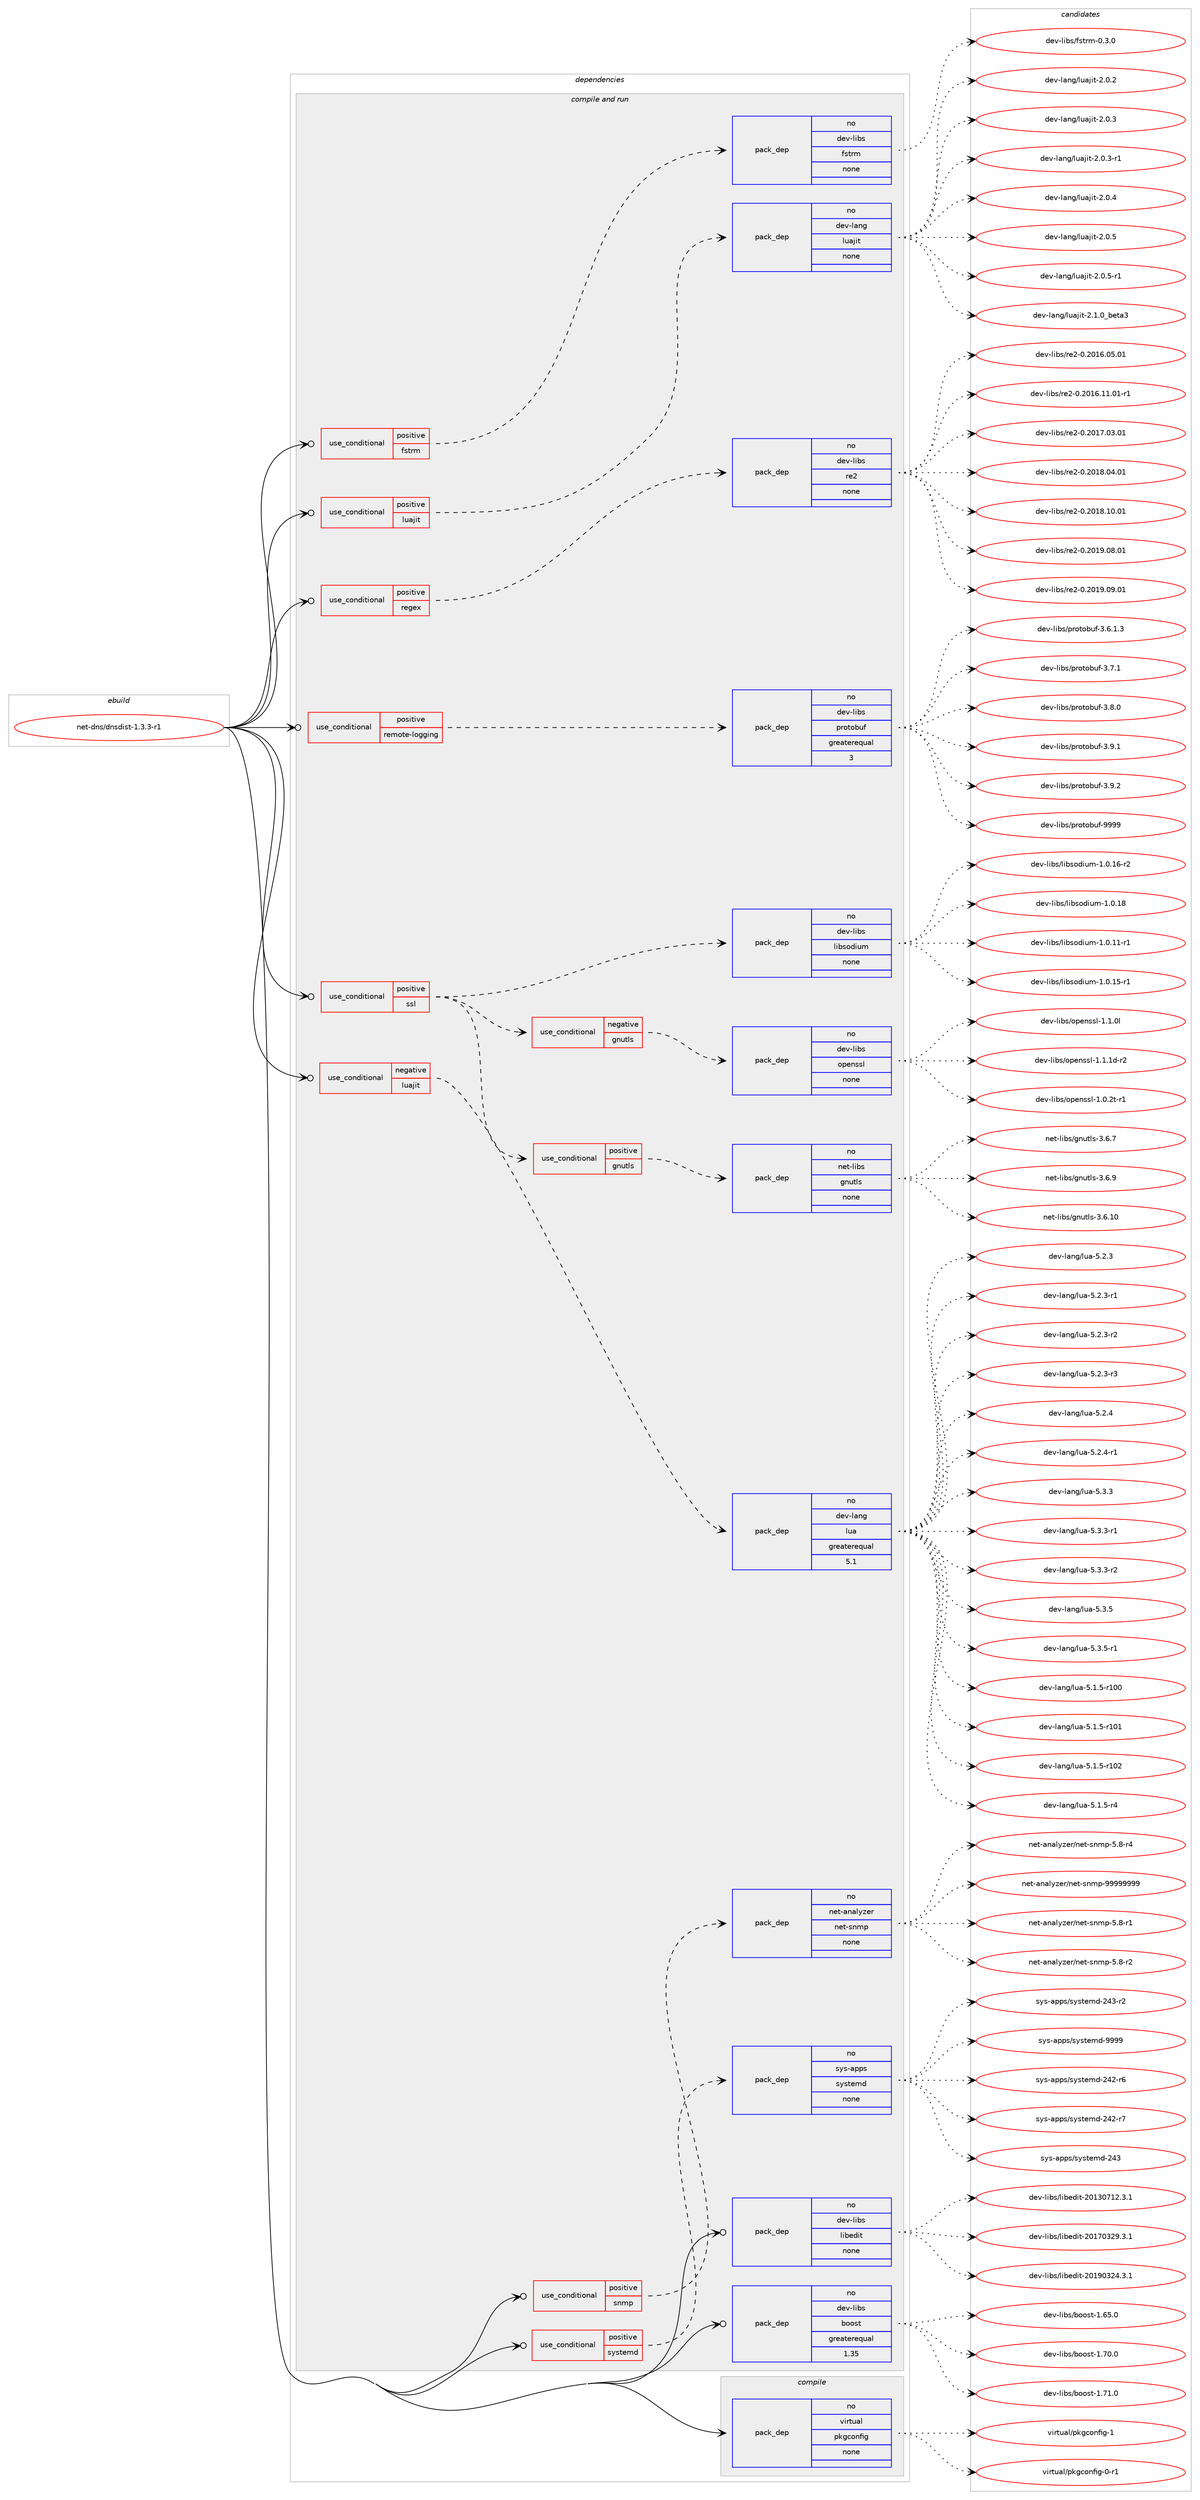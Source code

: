 digraph prolog {

# *************
# Graph options
# *************

newrank=true;
concentrate=true;
compound=true;
graph [rankdir=LR,fontname=Helvetica,fontsize=10,ranksep=1.5];#, ranksep=2.5, nodesep=0.2];
edge  [arrowhead=vee];
node  [fontname=Helvetica,fontsize=10];

# **********
# The ebuild
# **********

subgraph cluster_leftcol {
color=gray;
rank=same;
label=<<i>ebuild</i>>;
id [label="net-dns/dnsdist-1.3.3-r1", color=red, width=4, href="../net-dns/dnsdist-1.3.3-r1.svg"];
}

# ****************
# The dependencies
# ****************

subgraph cluster_midcol {
color=gray;
label=<<i>dependencies</i>>;
subgraph cluster_compile {
fillcolor="#eeeeee";
style=filled;
label=<<i>compile</i>>;
subgraph pack604589 {
dependency818096 [label=<<TABLE BORDER="0" CELLBORDER="1" CELLSPACING="0" CELLPADDING="4" WIDTH="220"><TR><TD ROWSPAN="6" CELLPADDING="30">pack_dep</TD></TR><TR><TD WIDTH="110">no</TD></TR><TR><TD>virtual</TD></TR><TR><TD>pkgconfig</TD></TR><TR><TD>none</TD></TR><TR><TD></TD></TR></TABLE>>, shape=none, color=blue];
}
id:e -> dependency818096:w [weight=20,style="solid",arrowhead="vee"];
}
subgraph cluster_compileandrun {
fillcolor="#eeeeee";
style=filled;
label=<<i>compile and run</i>>;
subgraph cond199201 {
dependency818097 [label=<<TABLE BORDER="0" CELLBORDER="1" CELLSPACING="0" CELLPADDING="4"><TR><TD ROWSPAN="3" CELLPADDING="10">use_conditional</TD></TR><TR><TD>negative</TD></TR><TR><TD>luajit</TD></TR></TABLE>>, shape=none, color=red];
subgraph pack604590 {
dependency818098 [label=<<TABLE BORDER="0" CELLBORDER="1" CELLSPACING="0" CELLPADDING="4" WIDTH="220"><TR><TD ROWSPAN="6" CELLPADDING="30">pack_dep</TD></TR><TR><TD WIDTH="110">no</TD></TR><TR><TD>dev-lang</TD></TR><TR><TD>lua</TD></TR><TR><TD>greaterequal</TD></TR><TR><TD>5.1</TD></TR></TABLE>>, shape=none, color=blue];
}
dependency818097:e -> dependency818098:w [weight=20,style="dashed",arrowhead="vee"];
}
id:e -> dependency818097:w [weight=20,style="solid",arrowhead="odotvee"];
subgraph cond199202 {
dependency818099 [label=<<TABLE BORDER="0" CELLBORDER="1" CELLSPACING="0" CELLPADDING="4"><TR><TD ROWSPAN="3" CELLPADDING="10">use_conditional</TD></TR><TR><TD>positive</TD></TR><TR><TD>fstrm</TD></TR></TABLE>>, shape=none, color=red];
subgraph pack604591 {
dependency818100 [label=<<TABLE BORDER="0" CELLBORDER="1" CELLSPACING="0" CELLPADDING="4" WIDTH="220"><TR><TD ROWSPAN="6" CELLPADDING="30">pack_dep</TD></TR><TR><TD WIDTH="110">no</TD></TR><TR><TD>dev-libs</TD></TR><TR><TD>fstrm</TD></TR><TR><TD>none</TD></TR><TR><TD></TD></TR></TABLE>>, shape=none, color=blue];
}
dependency818099:e -> dependency818100:w [weight=20,style="dashed",arrowhead="vee"];
}
id:e -> dependency818099:w [weight=20,style="solid",arrowhead="odotvee"];
subgraph cond199203 {
dependency818101 [label=<<TABLE BORDER="0" CELLBORDER="1" CELLSPACING="0" CELLPADDING="4"><TR><TD ROWSPAN="3" CELLPADDING="10">use_conditional</TD></TR><TR><TD>positive</TD></TR><TR><TD>luajit</TD></TR></TABLE>>, shape=none, color=red];
subgraph pack604592 {
dependency818102 [label=<<TABLE BORDER="0" CELLBORDER="1" CELLSPACING="0" CELLPADDING="4" WIDTH="220"><TR><TD ROWSPAN="6" CELLPADDING="30">pack_dep</TD></TR><TR><TD WIDTH="110">no</TD></TR><TR><TD>dev-lang</TD></TR><TR><TD>luajit</TD></TR><TR><TD>none</TD></TR><TR><TD></TD></TR></TABLE>>, shape=none, color=blue];
}
dependency818101:e -> dependency818102:w [weight=20,style="dashed",arrowhead="vee"];
}
id:e -> dependency818101:w [weight=20,style="solid",arrowhead="odotvee"];
subgraph cond199204 {
dependency818103 [label=<<TABLE BORDER="0" CELLBORDER="1" CELLSPACING="0" CELLPADDING="4"><TR><TD ROWSPAN="3" CELLPADDING="10">use_conditional</TD></TR><TR><TD>positive</TD></TR><TR><TD>regex</TD></TR></TABLE>>, shape=none, color=red];
subgraph pack604593 {
dependency818104 [label=<<TABLE BORDER="0" CELLBORDER="1" CELLSPACING="0" CELLPADDING="4" WIDTH="220"><TR><TD ROWSPAN="6" CELLPADDING="30">pack_dep</TD></TR><TR><TD WIDTH="110">no</TD></TR><TR><TD>dev-libs</TD></TR><TR><TD>re2</TD></TR><TR><TD>none</TD></TR><TR><TD></TD></TR></TABLE>>, shape=none, color=blue];
}
dependency818103:e -> dependency818104:w [weight=20,style="dashed",arrowhead="vee"];
}
id:e -> dependency818103:w [weight=20,style="solid",arrowhead="odotvee"];
subgraph cond199205 {
dependency818105 [label=<<TABLE BORDER="0" CELLBORDER="1" CELLSPACING="0" CELLPADDING="4"><TR><TD ROWSPAN="3" CELLPADDING="10">use_conditional</TD></TR><TR><TD>positive</TD></TR><TR><TD>remote-logging</TD></TR></TABLE>>, shape=none, color=red];
subgraph pack604594 {
dependency818106 [label=<<TABLE BORDER="0" CELLBORDER="1" CELLSPACING="0" CELLPADDING="4" WIDTH="220"><TR><TD ROWSPAN="6" CELLPADDING="30">pack_dep</TD></TR><TR><TD WIDTH="110">no</TD></TR><TR><TD>dev-libs</TD></TR><TR><TD>protobuf</TD></TR><TR><TD>greaterequal</TD></TR><TR><TD>3</TD></TR></TABLE>>, shape=none, color=blue];
}
dependency818105:e -> dependency818106:w [weight=20,style="dashed",arrowhead="vee"];
}
id:e -> dependency818105:w [weight=20,style="solid",arrowhead="odotvee"];
subgraph cond199206 {
dependency818107 [label=<<TABLE BORDER="0" CELLBORDER="1" CELLSPACING="0" CELLPADDING="4"><TR><TD ROWSPAN="3" CELLPADDING="10">use_conditional</TD></TR><TR><TD>positive</TD></TR><TR><TD>snmp</TD></TR></TABLE>>, shape=none, color=red];
subgraph pack604595 {
dependency818108 [label=<<TABLE BORDER="0" CELLBORDER="1" CELLSPACING="0" CELLPADDING="4" WIDTH="220"><TR><TD ROWSPAN="6" CELLPADDING="30">pack_dep</TD></TR><TR><TD WIDTH="110">no</TD></TR><TR><TD>net-analyzer</TD></TR><TR><TD>net-snmp</TD></TR><TR><TD>none</TD></TR><TR><TD></TD></TR></TABLE>>, shape=none, color=blue];
}
dependency818107:e -> dependency818108:w [weight=20,style="dashed",arrowhead="vee"];
}
id:e -> dependency818107:w [weight=20,style="solid",arrowhead="odotvee"];
subgraph cond199207 {
dependency818109 [label=<<TABLE BORDER="0" CELLBORDER="1" CELLSPACING="0" CELLPADDING="4"><TR><TD ROWSPAN="3" CELLPADDING="10">use_conditional</TD></TR><TR><TD>positive</TD></TR><TR><TD>ssl</TD></TR></TABLE>>, shape=none, color=red];
subgraph pack604596 {
dependency818110 [label=<<TABLE BORDER="0" CELLBORDER="1" CELLSPACING="0" CELLPADDING="4" WIDTH="220"><TR><TD ROWSPAN="6" CELLPADDING="30">pack_dep</TD></TR><TR><TD WIDTH="110">no</TD></TR><TR><TD>dev-libs</TD></TR><TR><TD>libsodium</TD></TR><TR><TD>none</TD></TR><TR><TD></TD></TR></TABLE>>, shape=none, color=blue];
}
dependency818109:e -> dependency818110:w [weight=20,style="dashed",arrowhead="vee"];
subgraph cond199208 {
dependency818111 [label=<<TABLE BORDER="0" CELLBORDER="1" CELLSPACING="0" CELLPADDING="4"><TR><TD ROWSPAN="3" CELLPADDING="10">use_conditional</TD></TR><TR><TD>positive</TD></TR><TR><TD>gnutls</TD></TR></TABLE>>, shape=none, color=red];
subgraph pack604597 {
dependency818112 [label=<<TABLE BORDER="0" CELLBORDER="1" CELLSPACING="0" CELLPADDING="4" WIDTH="220"><TR><TD ROWSPAN="6" CELLPADDING="30">pack_dep</TD></TR><TR><TD WIDTH="110">no</TD></TR><TR><TD>net-libs</TD></TR><TR><TD>gnutls</TD></TR><TR><TD>none</TD></TR><TR><TD></TD></TR></TABLE>>, shape=none, color=blue];
}
dependency818111:e -> dependency818112:w [weight=20,style="dashed",arrowhead="vee"];
}
dependency818109:e -> dependency818111:w [weight=20,style="dashed",arrowhead="vee"];
subgraph cond199209 {
dependency818113 [label=<<TABLE BORDER="0" CELLBORDER="1" CELLSPACING="0" CELLPADDING="4"><TR><TD ROWSPAN="3" CELLPADDING="10">use_conditional</TD></TR><TR><TD>negative</TD></TR><TR><TD>gnutls</TD></TR></TABLE>>, shape=none, color=red];
subgraph pack604598 {
dependency818114 [label=<<TABLE BORDER="0" CELLBORDER="1" CELLSPACING="0" CELLPADDING="4" WIDTH="220"><TR><TD ROWSPAN="6" CELLPADDING="30">pack_dep</TD></TR><TR><TD WIDTH="110">no</TD></TR><TR><TD>dev-libs</TD></TR><TR><TD>openssl</TD></TR><TR><TD>none</TD></TR><TR><TD></TD></TR></TABLE>>, shape=none, color=blue];
}
dependency818113:e -> dependency818114:w [weight=20,style="dashed",arrowhead="vee"];
}
dependency818109:e -> dependency818113:w [weight=20,style="dashed",arrowhead="vee"];
}
id:e -> dependency818109:w [weight=20,style="solid",arrowhead="odotvee"];
subgraph cond199210 {
dependency818115 [label=<<TABLE BORDER="0" CELLBORDER="1" CELLSPACING="0" CELLPADDING="4"><TR><TD ROWSPAN="3" CELLPADDING="10">use_conditional</TD></TR><TR><TD>positive</TD></TR><TR><TD>systemd</TD></TR></TABLE>>, shape=none, color=red];
subgraph pack604599 {
dependency818116 [label=<<TABLE BORDER="0" CELLBORDER="1" CELLSPACING="0" CELLPADDING="4" WIDTH="220"><TR><TD ROWSPAN="6" CELLPADDING="30">pack_dep</TD></TR><TR><TD WIDTH="110">no</TD></TR><TR><TD>sys-apps</TD></TR><TR><TD>systemd</TD></TR><TR><TD>none</TD></TR><TR><TD></TD></TR></TABLE>>, shape=none, color=blue];
}
dependency818115:e -> dependency818116:w [weight=20,style="dashed",arrowhead="vee"];
}
id:e -> dependency818115:w [weight=20,style="solid",arrowhead="odotvee"];
subgraph pack604600 {
dependency818117 [label=<<TABLE BORDER="0" CELLBORDER="1" CELLSPACING="0" CELLPADDING="4" WIDTH="220"><TR><TD ROWSPAN="6" CELLPADDING="30">pack_dep</TD></TR><TR><TD WIDTH="110">no</TD></TR><TR><TD>dev-libs</TD></TR><TR><TD>boost</TD></TR><TR><TD>greaterequal</TD></TR><TR><TD>1.35</TD></TR></TABLE>>, shape=none, color=blue];
}
id:e -> dependency818117:w [weight=20,style="solid",arrowhead="odotvee"];
subgraph pack604601 {
dependency818118 [label=<<TABLE BORDER="0" CELLBORDER="1" CELLSPACING="0" CELLPADDING="4" WIDTH="220"><TR><TD ROWSPAN="6" CELLPADDING="30">pack_dep</TD></TR><TR><TD WIDTH="110">no</TD></TR><TR><TD>dev-libs</TD></TR><TR><TD>libedit</TD></TR><TR><TD>none</TD></TR><TR><TD></TD></TR></TABLE>>, shape=none, color=blue];
}
id:e -> dependency818118:w [weight=20,style="solid",arrowhead="odotvee"];
}
subgraph cluster_run {
fillcolor="#eeeeee";
style=filled;
label=<<i>run</i>>;
}
}

# **************
# The candidates
# **************

subgraph cluster_choices {
rank=same;
color=gray;
label=<<i>candidates</i>>;

subgraph choice604589 {
color=black;
nodesep=1;
choice11810511411611797108471121071039911111010210510345484511449 [label="virtual/pkgconfig-0-r1", color=red, width=4,href="../virtual/pkgconfig-0-r1.svg"];
choice1181051141161179710847112107103991111101021051034549 [label="virtual/pkgconfig-1", color=red, width=4,href="../virtual/pkgconfig-1.svg"];
dependency818096:e -> choice11810511411611797108471121071039911111010210510345484511449:w [style=dotted,weight="100"];
dependency818096:e -> choice1181051141161179710847112107103991111101021051034549:w [style=dotted,weight="100"];
}
subgraph choice604590 {
color=black;
nodesep=1;
choice1001011184510897110103471081179745534649465345114494848 [label="dev-lang/lua-5.1.5-r100", color=red, width=4,href="../dev-lang/lua-5.1.5-r100.svg"];
choice1001011184510897110103471081179745534649465345114494849 [label="dev-lang/lua-5.1.5-r101", color=red, width=4,href="../dev-lang/lua-5.1.5-r101.svg"];
choice1001011184510897110103471081179745534649465345114494850 [label="dev-lang/lua-5.1.5-r102", color=red, width=4,href="../dev-lang/lua-5.1.5-r102.svg"];
choice100101118451089711010347108117974553464946534511452 [label="dev-lang/lua-5.1.5-r4", color=red, width=4,href="../dev-lang/lua-5.1.5-r4.svg"];
choice10010111845108971101034710811797455346504651 [label="dev-lang/lua-5.2.3", color=red, width=4,href="../dev-lang/lua-5.2.3.svg"];
choice100101118451089711010347108117974553465046514511449 [label="dev-lang/lua-5.2.3-r1", color=red, width=4,href="../dev-lang/lua-5.2.3-r1.svg"];
choice100101118451089711010347108117974553465046514511450 [label="dev-lang/lua-5.2.3-r2", color=red, width=4,href="../dev-lang/lua-5.2.3-r2.svg"];
choice100101118451089711010347108117974553465046514511451 [label="dev-lang/lua-5.2.3-r3", color=red, width=4,href="../dev-lang/lua-5.2.3-r3.svg"];
choice10010111845108971101034710811797455346504652 [label="dev-lang/lua-5.2.4", color=red, width=4,href="../dev-lang/lua-5.2.4.svg"];
choice100101118451089711010347108117974553465046524511449 [label="dev-lang/lua-5.2.4-r1", color=red, width=4,href="../dev-lang/lua-5.2.4-r1.svg"];
choice10010111845108971101034710811797455346514651 [label="dev-lang/lua-5.3.3", color=red, width=4,href="../dev-lang/lua-5.3.3.svg"];
choice100101118451089711010347108117974553465146514511449 [label="dev-lang/lua-5.3.3-r1", color=red, width=4,href="../dev-lang/lua-5.3.3-r1.svg"];
choice100101118451089711010347108117974553465146514511450 [label="dev-lang/lua-5.3.3-r2", color=red, width=4,href="../dev-lang/lua-5.3.3-r2.svg"];
choice10010111845108971101034710811797455346514653 [label="dev-lang/lua-5.3.5", color=red, width=4,href="../dev-lang/lua-5.3.5.svg"];
choice100101118451089711010347108117974553465146534511449 [label="dev-lang/lua-5.3.5-r1", color=red, width=4,href="../dev-lang/lua-5.3.5-r1.svg"];
dependency818098:e -> choice1001011184510897110103471081179745534649465345114494848:w [style=dotted,weight="100"];
dependency818098:e -> choice1001011184510897110103471081179745534649465345114494849:w [style=dotted,weight="100"];
dependency818098:e -> choice1001011184510897110103471081179745534649465345114494850:w [style=dotted,weight="100"];
dependency818098:e -> choice100101118451089711010347108117974553464946534511452:w [style=dotted,weight="100"];
dependency818098:e -> choice10010111845108971101034710811797455346504651:w [style=dotted,weight="100"];
dependency818098:e -> choice100101118451089711010347108117974553465046514511449:w [style=dotted,weight="100"];
dependency818098:e -> choice100101118451089711010347108117974553465046514511450:w [style=dotted,weight="100"];
dependency818098:e -> choice100101118451089711010347108117974553465046514511451:w [style=dotted,weight="100"];
dependency818098:e -> choice10010111845108971101034710811797455346504652:w [style=dotted,weight="100"];
dependency818098:e -> choice100101118451089711010347108117974553465046524511449:w [style=dotted,weight="100"];
dependency818098:e -> choice10010111845108971101034710811797455346514651:w [style=dotted,weight="100"];
dependency818098:e -> choice100101118451089711010347108117974553465146514511449:w [style=dotted,weight="100"];
dependency818098:e -> choice100101118451089711010347108117974553465146514511450:w [style=dotted,weight="100"];
dependency818098:e -> choice10010111845108971101034710811797455346514653:w [style=dotted,weight="100"];
dependency818098:e -> choice100101118451089711010347108117974553465146534511449:w [style=dotted,weight="100"];
}
subgraph choice604591 {
color=black;
nodesep=1;
choice100101118451081059811547102115116114109454846514648 [label="dev-libs/fstrm-0.3.0", color=red, width=4,href="../dev-libs/fstrm-0.3.0.svg"];
dependency818100:e -> choice100101118451081059811547102115116114109454846514648:w [style=dotted,weight="100"];
}
subgraph choice604592 {
color=black;
nodesep=1;
choice10010111845108971101034710811797106105116455046484650 [label="dev-lang/luajit-2.0.2", color=red, width=4,href="../dev-lang/luajit-2.0.2.svg"];
choice10010111845108971101034710811797106105116455046484651 [label="dev-lang/luajit-2.0.3", color=red, width=4,href="../dev-lang/luajit-2.0.3.svg"];
choice100101118451089711010347108117971061051164550464846514511449 [label="dev-lang/luajit-2.0.3-r1", color=red, width=4,href="../dev-lang/luajit-2.0.3-r1.svg"];
choice10010111845108971101034710811797106105116455046484652 [label="dev-lang/luajit-2.0.4", color=red, width=4,href="../dev-lang/luajit-2.0.4.svg"];
choice10010111845108971101034710811797106105116455046484653 [label="dev-lang/luajit-2.0.5", color=red, width=4,href="../dev-lang/luajit-2.0.5.svg"];
choice100101118451089711010347108117971061051164550464846534511449 [label="dev-lang/luajit-2.0.5-r1", color=red, width=4,href="../dev-lang/luajit-2.0.5-r1.svg"];
choice1001011184510897110103471081179710610511645504649464895981011169751 [label="dev-lang/luajit-2.1.0_beta3", color=red, width=4,href="../dev-lang/luajit-2.1.0_beta3.svg"];
dependency818102:e -> choice10010111845108971101034710811797106105116455046484650:w [style=dotted,weight="100"];
dependency818102:e -> choice10010111845108971101034710811797106105116455046484651:w [style=dotted,weight="100"];
dependency818102:e -> choice100101118451089711010347108117971061051164550464846514511449:w [style=dotted,weight="100"];
dependency818102:e -> choice10010111845108971101034710811797106105116455046484652:w [style=dotted,weight="100"];
dependency818102:e -> choice10010111845108971101034710811797106105116455046484653:w [style=dotted,weight="100"];
dependency818102:e -> choice100101118451089711010347108117971061051164550464846534511449:w [style=dotted,weight="100"];
dependency818102:e -> choice1001011184510897110103471081179710610511645504649464895981011169751:w [style=dotted,weight="100"];
}
subgraph choice604593 {
color=black;
nodesep=1;
choice1001011184510810598115471141015045484650484954464853464849 [label="dev-libs/re2-0.2016.05.01", color=red, width=4,href="../dev-libs/re2-0.2016.05.01.svg"];
choice10010111845108105981154711410150454846504849544649494648494511449 [label="dev-libs/re2-0.2016.11.01-r1", color=red, width=4,href="../dev-libs/re2-0.2016.11.01-r1.svg"];
choice1001011184510810598115471141015045484650484955464851464849 [label="dev-libs/re2-0.2017.03.01", color=red, width=4,href="../dev-libs/re2-0.2017.03.01.svg"];
choice1001011184510810598115471141015045484650484956464852464849 [label="dev-libs/re2-0.2018.04.01", color=red, width=4,href="../dev-libs/re2-0.2018.04.01.svg"];
choice1001011184510810598115471141015045484650484956464948464849 [label="dev-libs/re2-0.2018.10.01", color=red, width=4,href="../dev-libs/re2-0.2018.10.01.svg"];
choice1001011184510810598115471141015045484650484957464856464849 [label="dev-libs/re2-0.2019.08.01", color=red, width=4,href="../dev-libs/re2-0.2019.08.01.svg"];
choice1001011184510810598115471141015045484650484957464857464849 [label="dev-libs/re2-0.2019.09.01", color=red, width=4,href="../dev-libs/re2-0.2019.09.01.svg"];
dependency818104:e -> choice1001011184510810598115471141015045484650484954464853464849:w [style=dotted,weight="100"];
dependency818104:e -> choice10010111845108105981154711410150454846504849544649494648494511449:w [style=dotted,weight="100"];
dependency818104:e -> choice1001011184510810598115471141015045484650484955464851464849:w [style=dotted,weight="100"];
dependency818104:e -> choice1001011184510810598115471141015045484650484956464852464849:w [style=dotted,weight="100"];
dependency818104:e -> choice1001011184510810598115471141015045484650484956464948464849:w [style=dotted,weight="100"];
dependency818104:e -> choice1001011184510810598115471141015045484650484957464856464849:w [style=dotted,weight="100"];
dependency818104:e -> choice1001011184510810598115471141015045484650484957464857464849:w [style=dotted,weight="100"];
}
subgraph choice604594 {
color=black;
nodesep=1;
choice100101118451081059811547112114111116111981171024551465446494651 [label="dev-libs/protobuf-3.6.1.3", color=red, width=4,href="../dev-libs/protobuf-3.6.1.3.svg"];
choice10010111845108105981154711211411111611198117102455146554649 [label="dev-libs/protobuf-3.7.1", color=red, width=4,href="../dev-libs/protobuf-3.7.1.svg"];
choice10010111845108105981154711211411111611198117102455146564648 [label="dev-libs/protobuf-3.8.0", color=red, width=4,href="../dev-libs/protobuf-3.8.0.svg"];
choice10010111845108105981154711211411111611198117102455146574649 [label="dev-libs/protobuf-3.9.1", color=red, width=4,href="../dev-libs/protobuf-3.9.1.svg"];
choice10010111845108105981154711211411111611198117102455146574650 [label="dev-libs/protobuf-3.9.2", color=red, width=4,href="../dev-libs/protobuf-3.9.2.svg"];
choice100101118451081059811547112114111116111981171024557575757 [label="dev-libs/protobuf-9999", color=red, width=4,href="../dev-libs/protobuf-9999.svg"];
dependency818106:e -> choice100101118451081059811547112114111116111981171024551465446494651:w [style=dotted,weight="100"];
dependency818106:e -> choice10010111845108105981154711211411111611198117102455146554649:w [style=dotted,weight="100"];
dependency818106:e -> choice10010111845108105981154711211411111611198117102455146564648:w [style=dotted,weight="100"];
dependency818106:e -> choice10010111845108105981154711211411111611198117102455146574649:w [style=dotted,weight="100"];
dependency818106:e -> choice10010111845108105981154711211411111611198117102455146574650:w [style=dotted,weight="100"];
dependency818106:e -> choice100101118451081059811547112114111116111981171024557575757:w [style=dotted,weight="100"];
}
subgraph choice604595 {
color=black;
nodesep=1;
choice1101011164597110971081211221011144711010111645115110109112455346564511449 [label="net-analyzer/net-snmp-5.8-r1", color=red, width=4,href="../net-analyzer/net-snmp-5.8-r1.svg"];
choice1101011164597110971081211221011144711010111645115110109112455346564511450 [label="net-analyzer/net-snmp-5.8-r2", color=red, width=4,href="../net-analyzer/net-snmp-5.8-r2.svg"];
choice1101011164597110971081211221011144711010111645115110109112455346564511452 [label="net-analyzer/net-snmp-5.8-r4", color=red, width=4,href="../net-analyzer/net-snmp-5.8-r4.svg"];
choice1101011164597110971081211221011144711010111645115110109112455757575757575757 [label="net-analyzer/net-snmp-99999999", color=red, width=4,href="../net-analyzer/net-snmp-99999999.svg"];
dependency818108:e -> choice1101011164597110971081211221011144711010111645115110109112455346564511449:w [style=dotted,weight="100"];
dependency818108:e -> choice1101011164597110971081211221011144711010111645115110109112455346564511450:w [style=dotted,weight="100"];
dependency818108:e -> choice1101011164597110971081211221011144711010111645115110109112455346564511452:w [style=dotted,weight="100"];
dependency818108:e -> choice1101011164597110971081211221011144711010111645115110109112455757575757575757:w [style=dotted,weight="100"];
}
subgraph choice604596 {
color=black;
nodesep=1;
choice10010111845108105981154710810598115111100105117109454946484649494511449 [label="dev-libs/libsodium-1.0.11-r1", color=red, width=4,href="../dev-libs/libsodium-1.0.11-r1.svg"];
choice10010111845108105981154710810598115111100105117109454946484649534511449 [label="dev-libs/libsodium-1.0.15-r1", color=red, width=4,href="../dev-libs/libsodium-1.0.15-r1.svg"];
choice10010111845108105981154710810598115111100105117109454946484649544511450 [label="dev-libs/libsodium-1.0.16-r2", color=red, width=4,href="../dev-libs/libsodium-1.0.16-r2.svg"];
choice1001011184510810598115471081059811511110010511710945494648464956 [label="dev-libs/libsodium-1.0.18", color=red, width=4,href="../dev-libs/libsodium-1.0.18.svg"];
dependency818110:e -> choice10010111845108105981154710810598115111100105117109454946484649494511449:w [style=dotted,weight="100"];
dependency818110:e -> choice10010111845108105981154710810598115111100105117109454946484649534511449:w [style=dotted,weight="100"];
dependency818110:e -> choice10010111845108105981154710810598115111100105117109454946484649544511450:w [style=dotted,weight="100"];
dependency818110:e -> choice1001011184510810598115471081059811511110010511710945494648464956:w [style=dotted,weight="100"];
}
subgraph choice604597 {
color=black;
nodesep=1;
choice11010111645108105981154710311011711610811545514654464948 [label="net-libs/gnutls-3.6.10", color=red, width=4,href="../net-libs/gnutls-3.6.10.svg"];
choice110101116451081059811547103110117116108115455146544655 [label="net-libs/gnutls-3.6.7", color=red, width=4,href="../net-libs/gnutls-3.6.7.svg"];
choice110101116451081059811547103110117116108115455146544657 [label="net-libs/gnutls-3.6.9", color=red, width=4,href="../net-libs/gnutls-3.6.9.svg"];
dependency818112:e -> choice11010111645108105981154710311011711610811545514654464948:w [style=dotted,weight="100"];
dependency818112:e -> choice110101116451081059811547103110117116108115455146544655:w [style=dotted,weight="100"];
dependency818112:e -> choice110101116451081059811547103110117116108115455146544657:w [style=dotted,weight="100"];
}
subgraph choice604598 {
color=black;
nodesep=1;
choice1001011184510810598115471111121011101151151084549464846501164511449 [label="dev-libs/openssl-1.0.2t-r1", color=red, width=4,href="../dev-libs/openssl-1.0.2t-r1.svg"];
choice100101118451081059811547111112101110115115108454946494648108 [label="dev-libs/openssl-1.1.0l", color=red, width=4,href="../dev-libs/openssl-1.1.0l.svg"];
choice1001011184510810598115471111121011101151151084549464946491004511450 [label="dev-libs/openssl-1.1.1d-r2", color=red, width=4,href="../dev-libs/openssl-1.1.1d-r2.svg"];
dependency818114:e -> choice1001011184510810598115471111121011101151151084549464846501164511449:w [style=dotted,weight="100"];
dependency818114:e -> choice100101118451081059811547111112101110115115108454946494648108:w [style=dotted,weight="100"];
dependency818114:e -> choice1001011184510810598115471111121011101151151084549464946491004511450:w [style=dotted,weight="100"];
}
subgraph choice604599 {
color=black;
nodesep=1;
choice115121115459711211211547115121115116101109100455052504511454 [label="sys-apps/systemd-242-r6", color=red, width=4,href="../sys-apps/systemd-242-r6.svg"];
choice115121115459711211211547115121115116101109100455052504511455 [label="sys-apps/systemd-242-r7", color=red, width=4,href="../sys-apps/systemd-242-r7.svg"];
choice11512111545971121121154711512111511610110910045505251 [label="sys-apps/systemd-243", color=red, width=4,href="../sys-apps/systemd-243.svg"];
choice115121115459711211211547115121115116101109100455052514511450 [label="sys-apps/systemd-243-r2", color=red, width=4,href="../sys-apps/systemd-243-r2.svg"];
choice1151211154597112112115471151211151161011091004557575757 [label="sys-apps/systemd-9999", color=red, width=4,href="../sys-apps/systemd-9999.svg"];
dependency818116:e -> choice115121115459711211211547115121115116101109100455052504511454:w [style=dotted,weight="100"];
dependency818116:e -> choice115121115459711211211547115121115116101109100455052504511455:w [style=dotted,weight="100"];
dependency818116:e -> choice11512111545971121121154711512111511610110910045505251:w [style=dotted,weight="100"];
dependency818116:e -> choice115121115459711211211547115121115116101109100455052514511450:w [style=dotted,weight="100"];
dependency818116:e -> choice1151211154597112112115471151211151161011091004557575757:w [style=dotted,weight="100"];
}
subgraph choice604600 {
color=black;
nodesep=1;
choice1001011184510810598115479811111111511645494654534648 [label="dev-libs/boost-1.65.0", color=red, width=4,href="../dev-libs/boost-1.65.0.svg"];
choice1001011184510810598115479811111111511645494655484648 [label="dev-libs/boost-1.70.0", color=red, width=4,href="../dev-libs/boost-1.70.0.svg"];
choice1001011184510810598115479811111111511645494655494648 [label="dev-libs/boost-1.71.0", color=red, width=4,href="../dev-libs/boost-1.71.0.svg"];
dependency818117:e -> choice1001011184510810598115479811111111511645494654534648:w [style=dotted,weight="100"];
dependency818117:e -> choice1001011184510810598115479811111111511645494655484648:w [style=dotted,weight="100"];
dependency818117:e -> choice1001011184510810598115479811111111511645494655494648:w [style=dotted,weight="100"];
}
subgraph choice604601 {
color=black;
nodesep=1;
choice1001011184510810598115471081059810110010511645504849514855495046514649 [label="dev-libs/libedit-20130712.3.1", color=red, width=4,href="../dev-libs/libedit-20130712.3.1.svg"];
choice1001011184510810598115471081059810110010511645504849554851505746514649 [label="dev-libs/libedit-20170329.3.1", color=red, width=4,href="../dev-libs/libedit-20170329.3.1.svg"];
choice1001011184510810598115471081059810110010511645504849574851505246514649 [label="dev-libs/libedit-20190324.3.1", color=red, width=4,href="../dev-libs/libedit-20190324.3.1.svg"];
dependency818118:e -> choice1001011184510810598115471081059810110010511645504849514855495046514649:w [style=dotted,weight="100"];
dependency818118:e -> choice1001011184510810598115471081059810110010511645504849554851505746514649:w [style=dotted,weight="100"];
dependency818118:e -> choice1001011184510810598115471081059810110010511645504849574851505246514649:w [style=dotted,weight="100"];
}
}

}
